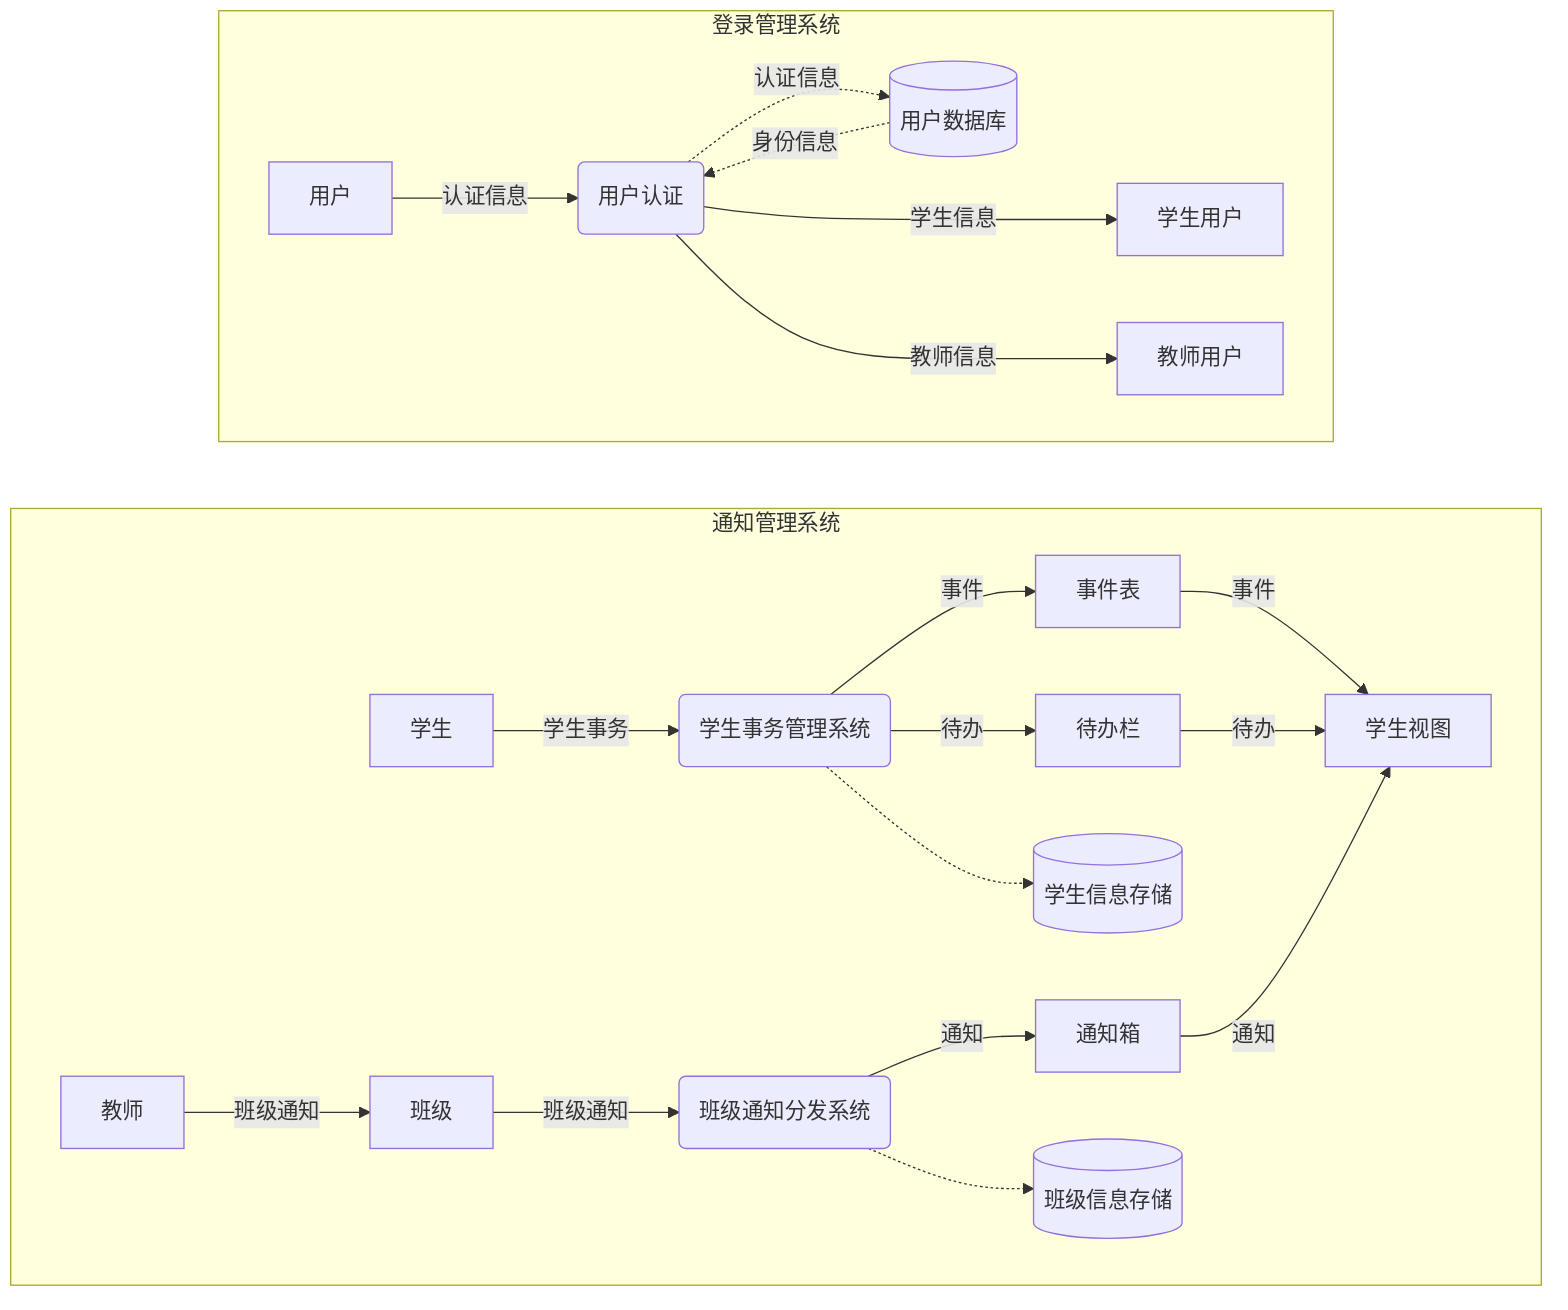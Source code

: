 flowchart LR
    subgraph InfoSys["通知管理系统"]
        direction LR

        Student["学生"]
        Teacher["教师"]
        Class["班级"]
        StudentView["学生视图"]
        EventView["事件表"]
        TodoView["待办栏"]
        MsgView["通知箱"]
        EventDistribute("班级通知分发系统")
        EventCenter("学生事务管理系统")
        StudentDB[("学生信息存储")]
        ClassDB[("班级信息存储")]

        Student -->|"学生事务"| EventCenter
        EventCenter -->|"事件"| EventView
        EventCenter -->|"待办"| TodoView

        Teacher -->|"班级通知"| Class -->|"班级通知"| EventDistribute -->|"通知"| MsgView

        EventView -->|"事件"| StudentView
        TodoView -->|"待办"| StudentView
        MsgView -->|"通知"| StudentView

        EventCenter -.-> StudentDB
        EventDistribute -.-> ClassDB

    end

    subgraph LoginSys["登录管理系统"]
        direction LR

        
        User["用户"]
        Auth("用户认证")
        StuUser["学生用户"]
        TchUser["教师用户"]

        UserDB[("用户数据库")]

        User -->|"认证信息"| Auth
        Auth --->|"学生信息"| StuUser
        Auth --->|"教师信息"| TchUser

        Auth -.->|"认证信息"| UserDB
        UserDB -.->|"身份信息"| Auth

    end